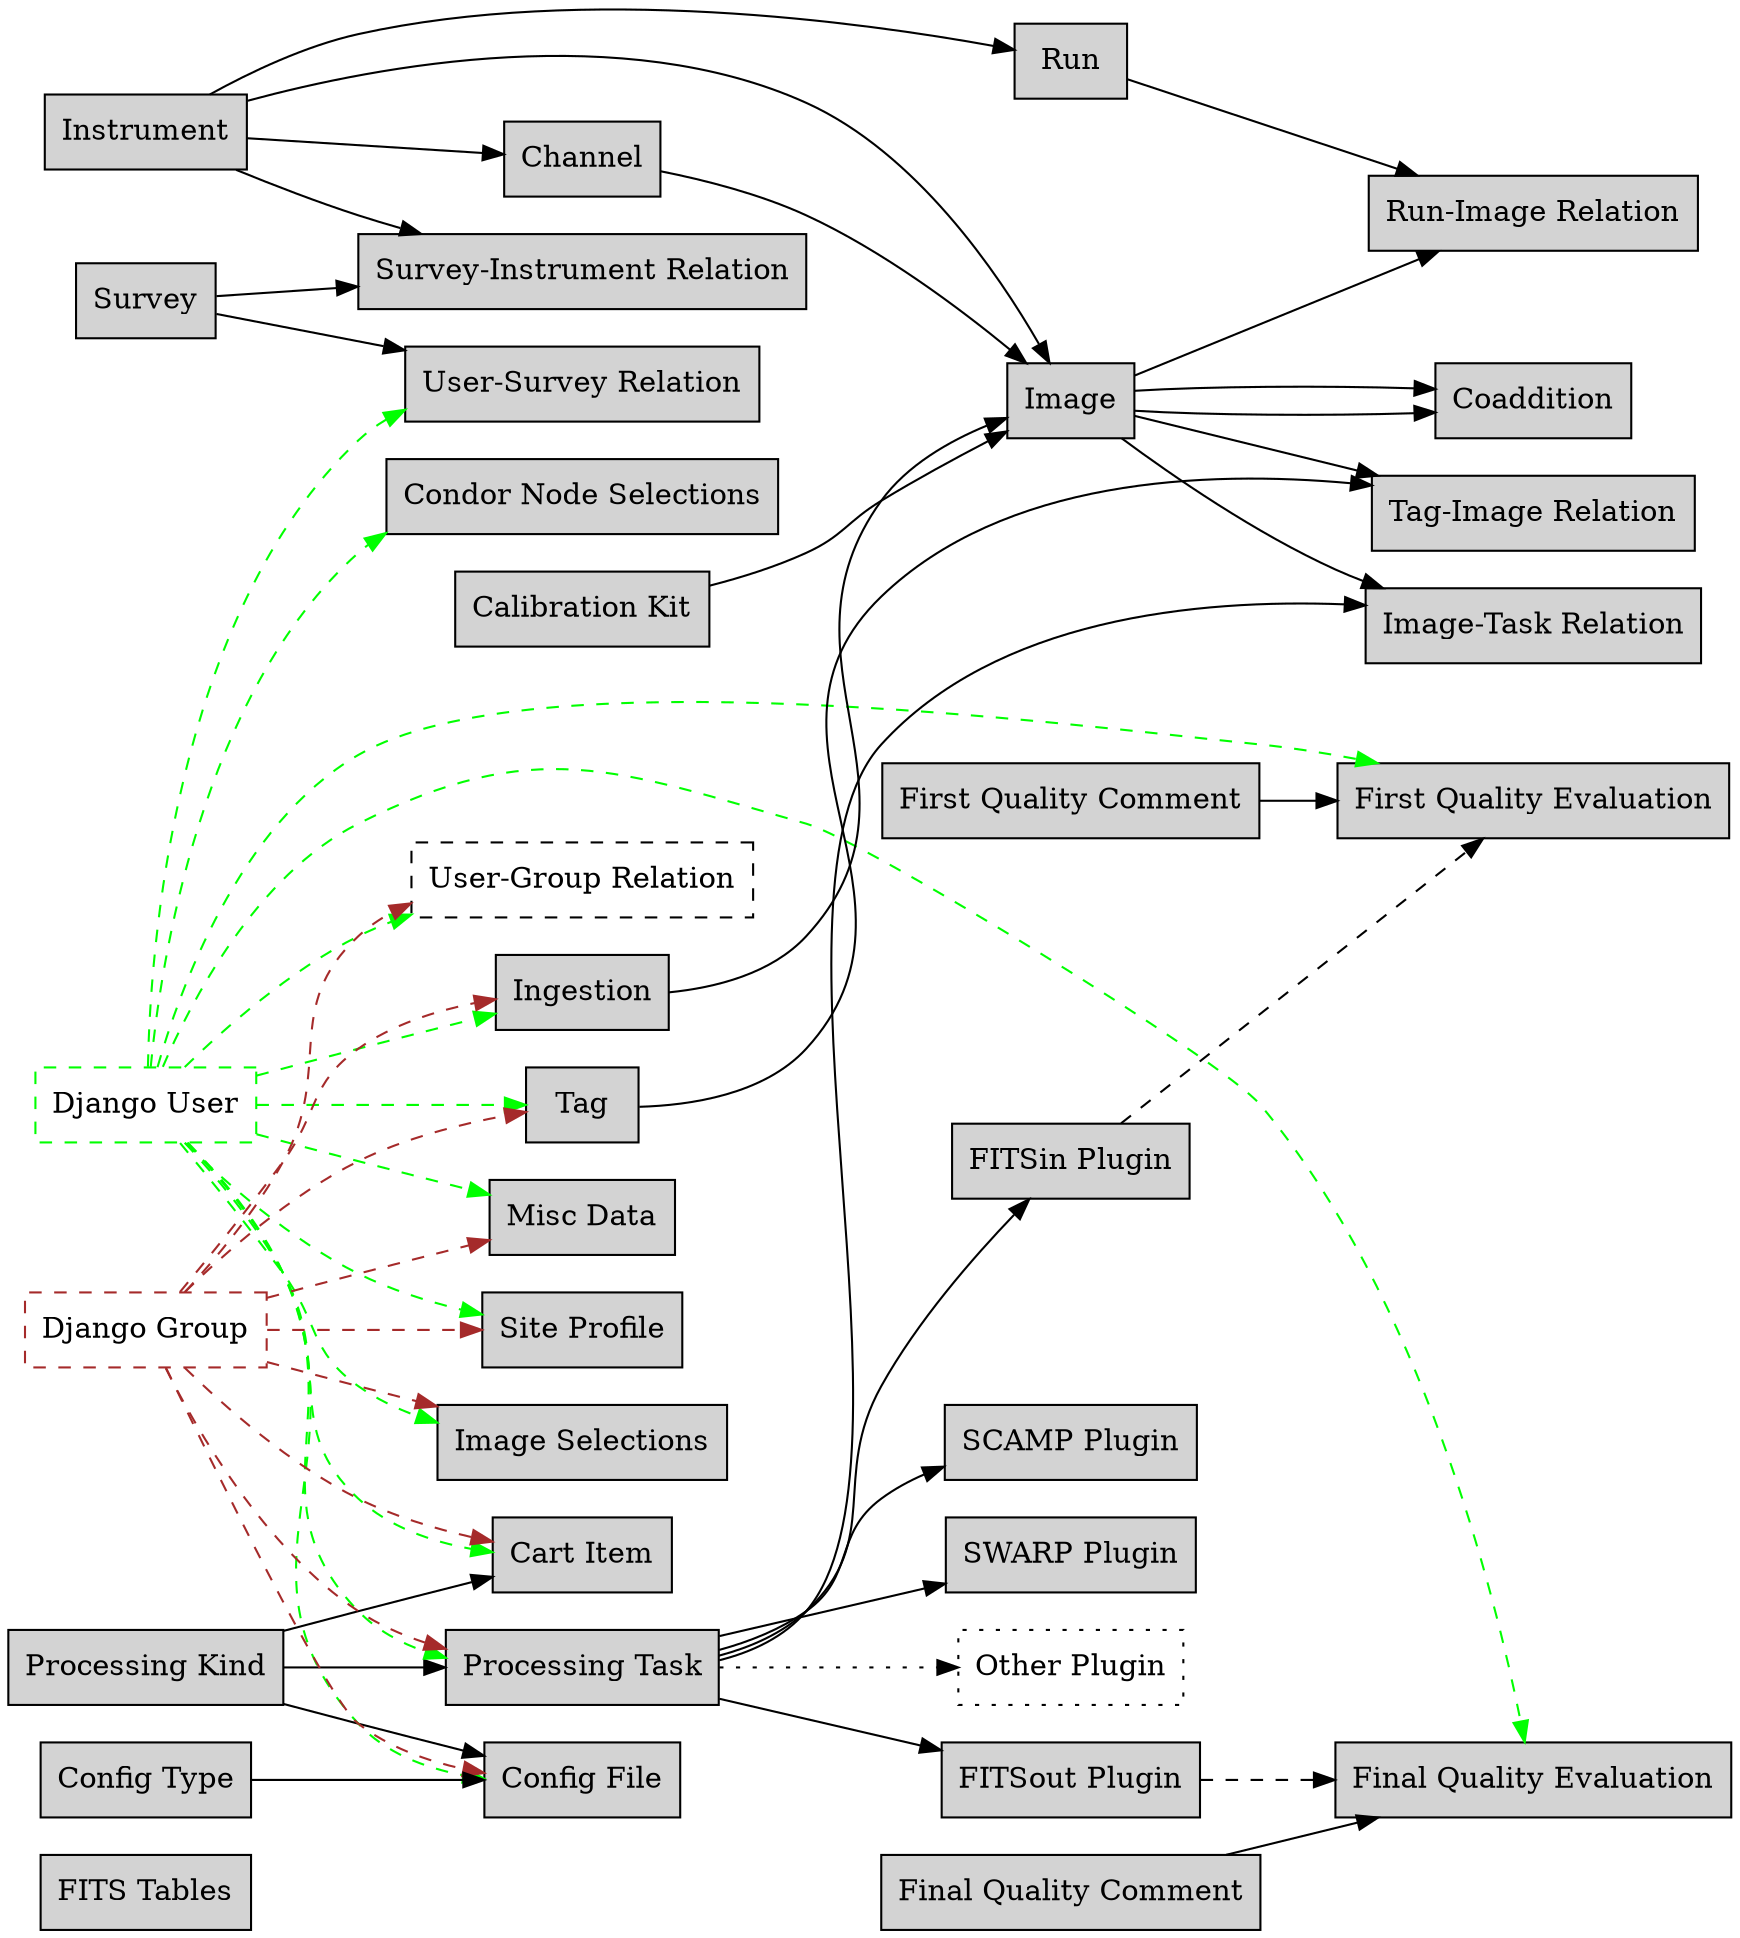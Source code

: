 /*
 * Youpi's CODASYL logical model
 *
 */
digraph codasyl { 
	rankdir = LR;
	node [shape = box, style = filled];

	/* Standalone records */
	"FITS Tables";

	/* Linked records */
	calib [label="Calibration Kit"];
	imgsel [label="Image Selections"];
	task [label="Processing Task"];
	relri [label="Run-Image Relation"];
	carti [label="Cart Item"];
	relsi [label="Survey-Instrument Relation"];
	relit [label="Image-Task Relation"];
	relus [label="User-Survey Relation"];
	relug [label="User-Group Relation", style=dashed];
	reltagi [label="Tag-Image Relation"];
	kind [label="Processing Kind"];
	plugfitsin [label="FITSin Plugin"];
	plugfitsout [label="FITSout Plugin"];
	plugscamp [label="SCAMP Plugin"];
	plugswarp [label="SWARP Plugin"];
	plugother [label="Other Plugin", style=dotted];
	user [label="Django User", style=dashed, color=green];
	group [label="Django Group", style=dashed, color=brown];
	miscdata [label="Misc Data"];
	configfile [label="Config File"];
	configtype [label="Config Type"];
	ingrading [label="First Quality Evaluation"];
	outgrading [label="Final Quality Evaluation"];
	incomment [label="First Quality Comment"];
	outcomment [label="Final Quality Comment"];
	siteprofile [label="Site Profile"];
	condornodesel [label="Condor Node Selections"];

	/* Sets */
	calib -> Image;
	Channel -> Image;
	Ingestion -> Image;
	Instrument -> Image;
	Image -> Coaddition;
	Image -> Coaddition;
	Image -> relri;
	Image -> relit;
	Image -> reltagi;
	task -> plugfitsin;
	task -> plugfitsout;
	task -> plugscamp;
	task -> plugswarp;
	task -> plugother[style=dotted];
	Run -> relri;

	user -> carti[style=dashed, color=green];
	user -> task[style=dashed, color=green];
	user -> Ingestion[style=dashed, color=green];
	user -> imgsel[style=dashed, color=green];
	user -> miscdata[style=dashed, color=green];
	user -> configfile[style=dashed, color=green];
	user -> ingrading[style=dashed, color=green];
	user -> outgrading[style=dashed, color=green];
	user -> siteprofile[style=dashed, color=green];
	user -> condornodesel[style=dashed, color=green];
	user -> relus[style=dashed, color=green];
	user -> relug[style=dashed, color=green];
	user -> Tag[style=dashed, color=green];
	plugfitsin -> ingrading[style=dashed];
	plugfitsout -> outgrading[style=dashed];

	group -> task[style=dashed, color=brown];
	group -> Tag[style=dashed, color=brown];
	group -> carti[style=dashed, color=brown];
	group -> configfile[style=dashed, color=brown];
	group -> imgsel[style=dashed, color=brown];
	group -> Ingestion[style=dashed, color=brown];
	group -> miscdata[style=dashed, color=brown];
	group -> relug[style=dashed, color=brown];
	group -> siteprofile[style=dashed, color=brown];
	
	Instrument -> Channel;
	Instrument -> Run;
	Survey -> relsi;
	Survey -> relus;
	Instrument -> relsi;

	kind -> task;
	kind -> configfile;
	kind -> carti;

	configtype -> configfile;

	task -> relit;
	Tag -> reltagi;

	incomment -> ingrading;
	outcomment -> outgrading;
} 
